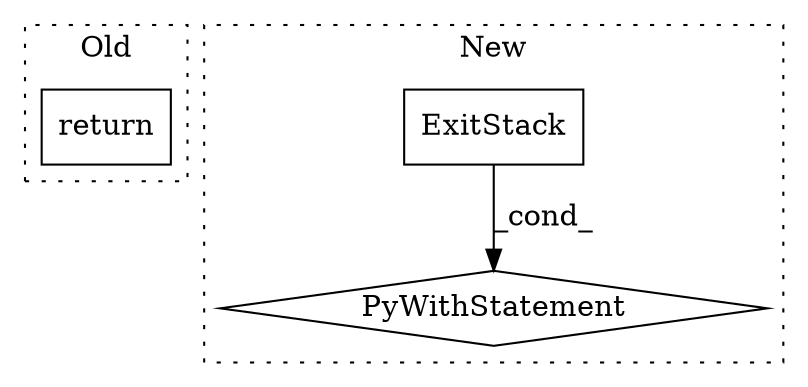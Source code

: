 digraph G {
subgraph cluster0 {
1 [label="return" a="41" s="1146" l="7" shape="box"];
label = "Old";
style="dotted";
}
subgraph cluster1 {
2 [label="ExitStack" a="32" s="2881" l="11" shape="box"];
3 [label="PyWithStatement" a="104" s="2859,2892" l="10,2" shape="diamond"];
label = "New";
style="dotted";
}
2 -> 3 [label="_cond_"];
}